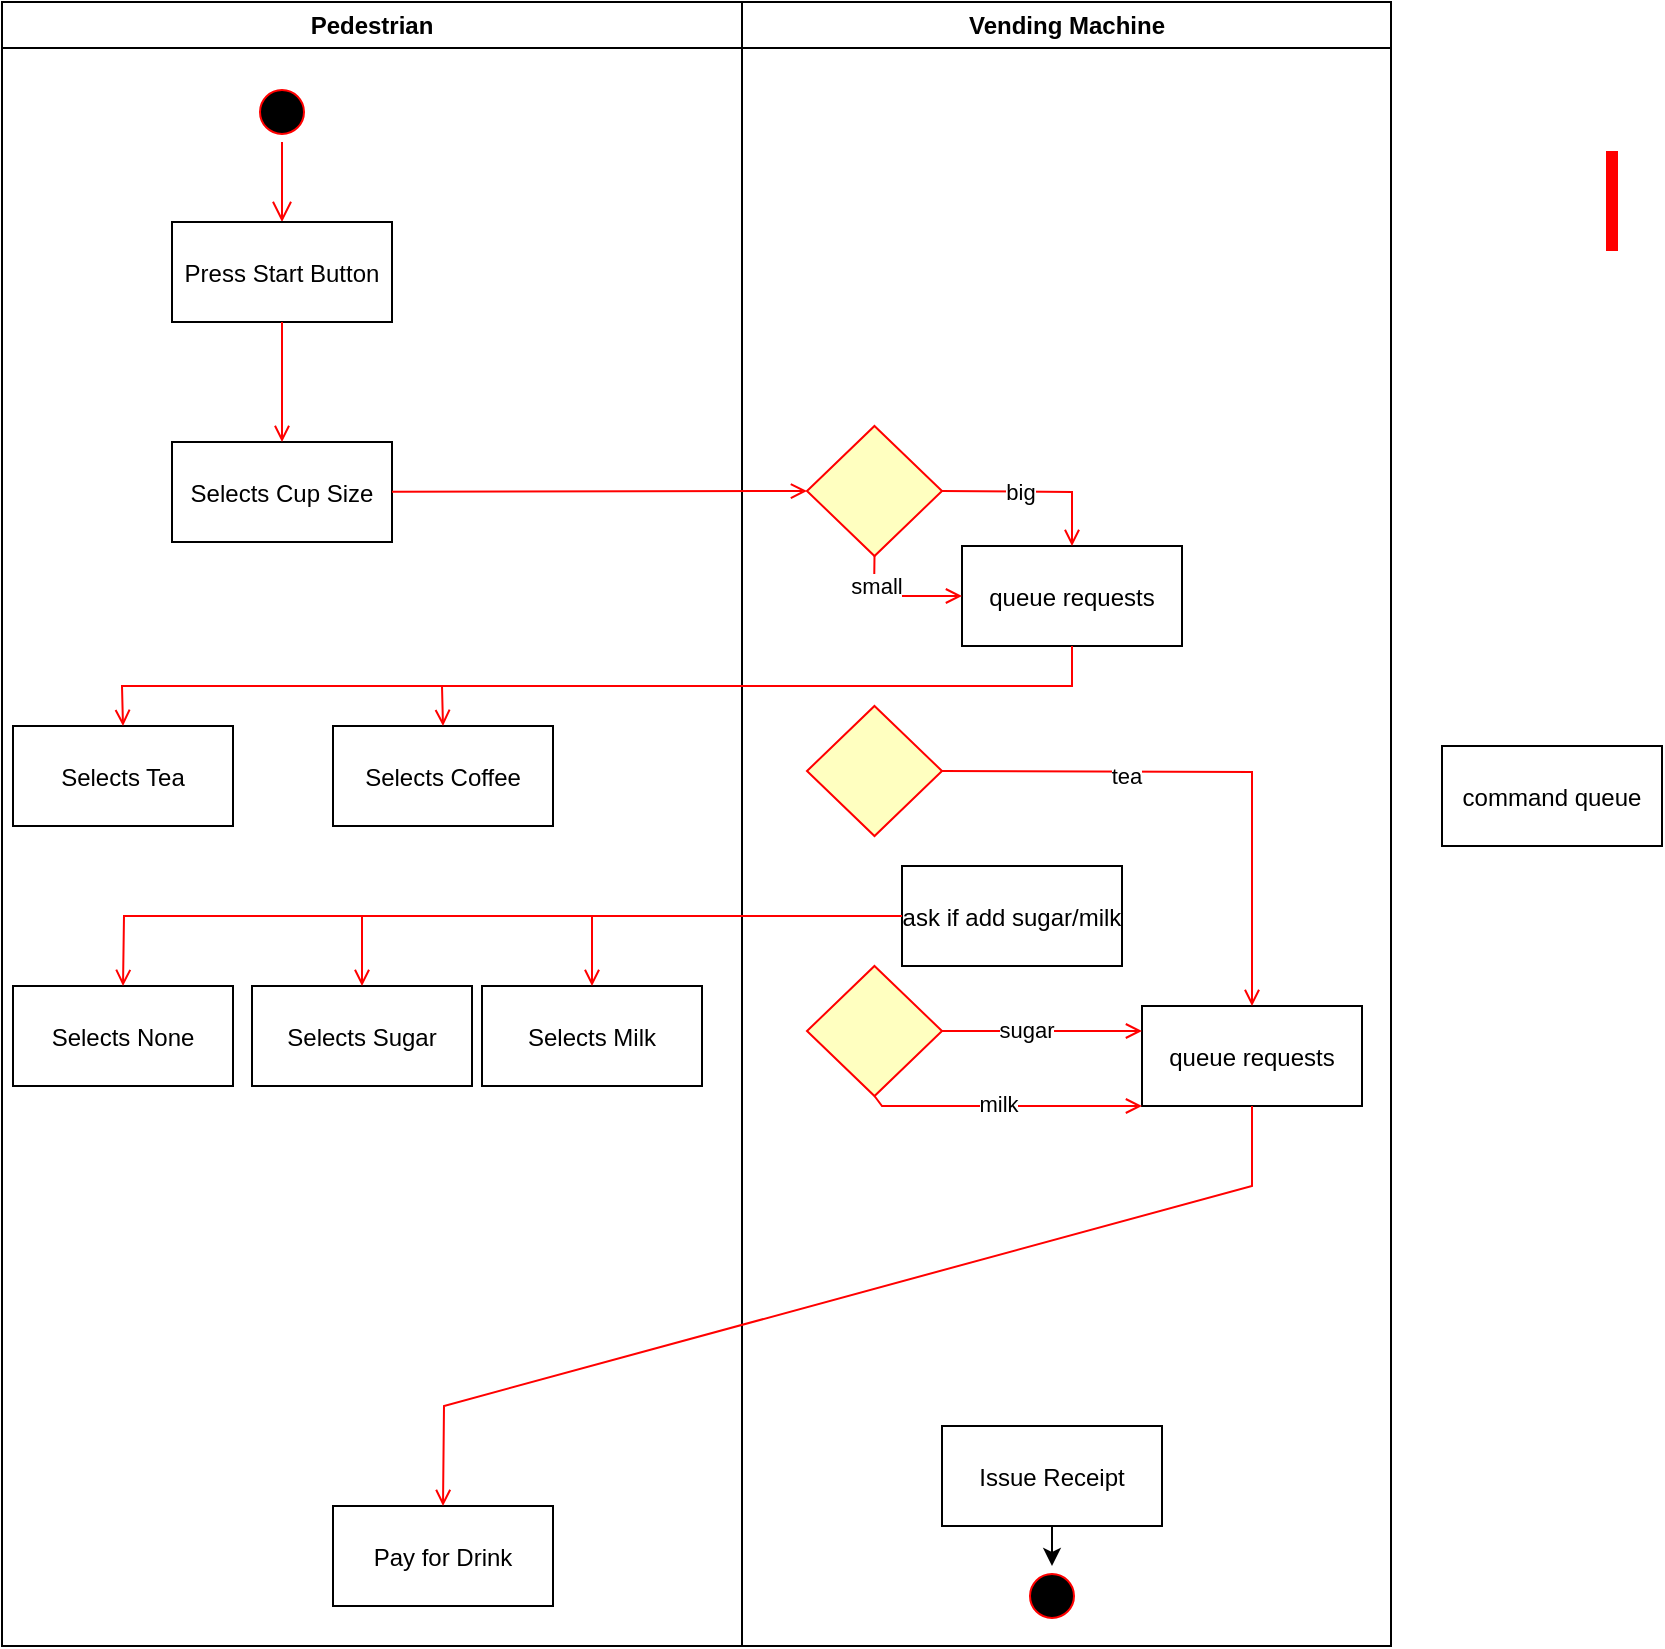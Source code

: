 <mxfile version="22.1.5" type="github">
  <diagram name="Page-1" id="e7e014a7-5840-1c2e-5031-d8a46d1fe8dd">
    <mxGraphModel dx="1050" dy="568" grid="1" gridSize="10" guides="1" tooltips="1" connect="1" arrows="1" fold="1" page="1" pageScale="1" pageWidth="1169" pageHeight="826" background="none" math="0" shadow="0">
      <root>
        <mxCell id="0" />
        <mxCell id="1" parent="0" />
        <mxCell id="2" value="Pedestrian" style="swimlane;whiteSpace=wrap" parent="1" vertex="1">
          <mxGeometry x="160" y="128" width="370" height="822" as="geometry" />
        </mxCell>
        <mxCell id="5" value="" style="ellipse;shape=startState;fillColor=#000000;strokeColor=#ff0000;" parent="2" vertex="1">
          <mxGeometry x="125" y="40" width="30" height="30" as="geometry" />
        </mxCell>
        <mxCell id="6" value="" style="edgeStyle=elbowEdgeStyle;elbow=horizontal;verticalAlign=bottom;endArrow=open;endSize=8;strokeColor=#FF0000;endFill=1;rounded=0" parent="2" target="7" edge="1">
          <mxGeometry x="100" y="40" as="geometry">
            <mxPoint x="140" y="110" as="targetPoint" />
            <mxPoint x="140" y="70" as="sourcePoint" />
          </mxGeometry>
        </mxCell>
        <mxCell id="7" value="Press Start Button" style="" parent="2" vertex="1">
          <mxGeometry x="85" y="110" width="110" height="50" as="geometry" />
        </mxCell>
        <mxCell id="8" value="Selects Cup Size" style="" parent="2" vertex="1">
          <mxGeometry x="85" y="220" width="110" height="50" as="geometry" />
        </mxCell>
        <mxCell id="9" value="" style="endArrow=open;strokeColor=#FF0000;endFill=1;rounded=0" parent="2" source="7" target="8" edge="1">
          <mxGeometry relative="1" as="geometry" />
        </mxCell>
        <mxCell id="X4tOk5pN0bTZF50LvccF-47" value="Selects Tea" style="" vertex="1" parent="2">
          <mxGeometry x="5.5" y="362" width="110" height="50" as="geometry" />
        </mxCell>
        <mxCell id="X4tOk5pN0bTZF50LvccF-48" value="Selects Coffee" style="" vertex="1" parent="2">
          <mxGeometry x="165.5" y="362" width="110" height="50" as="geometry" />
        </mxCell>
        <mxCell id="X4tOk5pN0bTZF50LvccF-52" value="Selects Sugar" style="" vertex="1" parent="2">
          <mxGeometry x="125" y="492" width="110" height="50" as="geometry" />
        </mxCell>
        <mxCell id="X4tOk5pN0bTZF50LvccF-53" value="Selects Milk" style="" vertex="1" parent="2">
          <mxGeometry x="240" y="492" width="110" height="50" as="geometry" />
        </mxCell>
        <mxCell id="X4tOk5pN0bTZF50LvccF-54" value="Pay for Drink" style="" vertex="1" parent="2">
          <mxGeometry x="165.5" y="752" width="110" height="50" as="geometry" />
        </mxCell>
        <mxCell id="X4tOk5pN0bTZF50LvccF-89" value="Selects None" style="" vertex="1" parent="2">
          <mxGeometry x="5.5" y="492" width="110" height="50" as="geometry" />
        </mxCell>
        <mxCell id="3" value="Vending Machine" style="swimlane;whiteSpace=wrap" parent="1" vertex="1">
          <mxGeometry x="530" y="128" width="324.5" height="822" as="geometry" />
        </mxCell>
        <mxCell id="21" value="" style="rhombus;fillColor=#ffffc0;strokeColor=#ff0000;" parent="3" vertex="1">
          <mxGeometry x="32.5" y="212" width="67.5" height="65" as="geometry" />
        </mxCell>
        <mxCell id="X4tOk5pN0bTZF50LvccF-43" value="" style="ellipse;shape=startState;fillColor=#000000;strokeColor=#ff0000;" vertex="1" parent="3">
          <mxGeometry x="140" y="782" width="30" height="30" as="geometry" />
        </mxCell>
        <mxCell id="X4tOk5pN0bTZF50LvccF-44" value="Issue Receipt" style="" vertex="1" parent="3">
          <mxGeometry x="100" y="712" width="110" height="50" as="geometry" />
        </mxCell>
        <mxCell id="X4tOk5pN0bTZF50LvccF-45" value="" style="endArrow=classic;html=1;rounded=0;exitX=0.5;exitY=1;exitDx=0;exitDy=0;entryX=0.5;entryY=0;entryDx=0;entryDy=0;" edge="1" parent="3" source="X4tOk5pN0bTZF50LvccF-44" target="X4tOk5pN0bTZF50LvccF-43">
          <mxGeometry width="50" height="50" relative="1" as="geometry">
            <mxPoint x="-20" y="612" as="sourcePoint" />
            <mxPoint x="30" y="562" as="targetPoint" />
          </mxGeometry>
        </mxCell>
        <mxCell id="X4tOk5pN0bTZF50LvccF-57" value="queue requests" style="" vertex="1" parent="3">
          <mxGeometry x="110" y="272" width="110" height="50" as="geometry" />
        </mxCell>
        <mxCell id="X4tOk5pN0bTZF50LvccF-58" value="" style="endArrow=open;strokeColor=#FF0000;endFill=1;rounded=0;entryX=0.5;entryY=0;entryDx=0;entryDy=0;exitX=1;exitY=0.5;exitDx=0;exitDy=0;" edge="1" parent="3" source="21" target="X4tOk5pN0bTZF50LvccF-57">
          <mxGeometry relative="1" as="geometry">
            <mxPoint x="-165" y="255" as="sourcePoint" />
            <mxPoint x="43" y="255" as="targetPoint" />
            <Array as="points">
              <mxPoint x="165" y="245" />
            </Array>
          </mxGeometry>
        </mxCell>
        <mxCell id="X4tOk5pN0bTZF50LvccF-60" value="big" style="edgeLabel;html=1;align=center;verticalAlign=middle;resizable=0;points=[];" vertex="1" connectable="0" parent="X4tOk5pN0bTZF50LvccF-58">
          <mxGeometry x="-0.188" relative="1" as="geometry">
            <mxPoint x="1" as="offset" />
          </mxGeometry>
        </mxCell>
        <mxCell id="X4tOk5pN0bTZF50LvccF-59" value="" style="endArrow=open;strokeColor=#FF0000;endFill=1;rounded=0;entryX=0;entryY=0.5;entryDx=0;entryDy=0;exitX=0.5;exitY=1;exitDx=0;exitDy=0;" edge="1" parent="3" source="21" target="X4tOk5pN0bTZF50LvccF-57">
          <mxGeometry relative="1" as="geometry">
            <mxPoint x="160" y="255" as="sourcePoint" />
            <mxPoint x="225" y="302" as="targetPoint" />
            <Array as="points">
              <mxPoint x="66" y="297" />
            </Array>
          </mxGeometry>
        </mxCell>
        <mxCell id="X4tOk5pN0bTZF50LvccF-61" value="small" style="edgeLabel;html=1;align=center;verticalAlign=middle;resizable=0;points=[];" vertex="1" connectable="0" parent="X4tOk5pN0bTZF50LvccF-59">
          <mxGeometry x="-0.541" y="1" relative="1" as="geometry">
            <mxPoint as="offset" />
          </mxGeometry>
        </mxCell>
        <mxCell id="X4tOk5pN0bTZF50LvccF-66" value="" style="rhombus;fillColor=#ffffc0;strokeColor=#ff0000;" vertex="1" parent="3">
          <mxGeometry x="32.5" y="352" width="67.5" height="65" as="geometry" />
        </mxCell>
        <mxCell id="X4tOk5pN0bTZF50LvccF-67" value="queue requests" style="" vertex="1" parent="3">
          <mxGeometry x="200" y="502" width="110" height="50" as="geometry" />
        </mxCell>
        <mxCell id="X4tOk5pN0bTZF50LvccF-79" value="" style="rhombus;fillColor=#ffffc0;strokeColor=#ff0000;" vertex="1" parent="3">
          <mxGeometry x="32.5" y="482" width="67.5" height="65" as="geometry" />
        </mxCell>
        <mxCell id="X4tOk5pN0bTZF50LvccF-80" value="" style="endArrow=open;strokeColor=#FF0000;endFill=1;rounded=0;entryX=0.5;entryY=0;entryDx=0;entryDy=0;exitX=1;exitY=0.5;exitDx=0;exitDy=0;" edge="1" parent="3" source="X4tOk5pN0bTZF50LvccF-66" target="X4tOk5pN0bTZF50LvccF-67">
          <mxGeometry relative="1" as="geometry">
            <mxPoint x="-165" y="255" as="sourcePoint" />
            <mxPoint x="43" y="255" as="targetPoint" />
            <Array as="points">
              <mxPoint x="255" y="385" />
            </Array>
          </mxGeometry>
        </mxCell>
        <mxCell id="X4tOk5pN0bTZF50LvccF-81" value="tea" style="edgeLabel;html=1;align=center;verticalAlign=middle;resizable=0;points=[];" vertex="1" connectable="0" parent="X4tOk5pN0bTZF50LvccF-80">
          <mxGeometry x="-0.326" y="-2" relative="1" as="geometry">
            <mxPoint as="offset" />
          </mxGeometry>
        </mxCell>
        <mxCell id="X4tOk5pN0bTZF50LvccF-83" value="" style="endArrow=open;strokeColor=#FF0000;endFill=1;rounded=0;entryX=0;entryY=0.25;entryDx=0;entryDy=0;exitX=1;exitY=0.5;exitDx=0;exitDy=0;" edge="1" parent="3" source="X4tOk5pN0bTZF50LvccF-79" target="X4tOk5pN0bTZF50LvccF-67">
          <mxGeometry relative="1" as="geometry">
            <mxPoint x="30" y="472" as="sourcePoint" />
            <mxPoint x="238" y="472" as="targetPoint" />
          </mxGeometry>
        </mxCell>
        <mxCell id="X4tOk5pN0bTZF50LvccF-86" value="sugar" style="edgeLabel;html=1;align=center;verticalAlign=middle;resizable=0;points=[];" vertex="1" connectable="0" parent="X4tOk5pN0bTZF50LvccF-83">
          <mxGeometry x="-0.169" y="1" relative="1" as="geometry">
            <mxPoint as="offset" />
          </mxGeometry>
        </mxCell>
        <mxCell id="X4tOk5pN0bTZF50LvccF-85" value="" style="endArrow=open;strokeColor=#FF0000;endFill=1;rounded=0;entryX=0;entryY=1;entryDx=0;entryDy=0;exitX=0.5;exitY=1;exitDx=0;exitDy=0;" edge="1" parent="3" source="X4tOk5pN0bTZF50LvccF-79" target="X4tOk5pN0bTZF50LvccF-67">
          <mxGeometry relative="1" as="geometry">
            <mxPoint x="110" y="530" as="sourcePoint" />
            <mxPoint x="210" y="537" as="targetPoint" />
            <Array as="points">
              <mxPoint x="70" y="552" />
            </Array>
          </mxGeometry>
        </mxCell>
        <mxCell id="X4tOk5pN0bTZF50LvccF-87" value="milk" style="edgeLabel;html=1;align=center;verticalAlign=middle;resizable=0;points=[];" vertex="1" connectable="0" parent="X4tOk5pN0bTZF50LvccF-85">
          <mxGeometry x="-0.068" y="1" relative="1" as="geometry">
            <mxPoint as="offset" />
          </mxGeometry>
        </mxCell>
        <mxCell id="X4tOk5pN0bTZF50LvccF-88" value="ask if add sugar/milk" style="" vertex="1" parent="3">
          <mxGeometry x="80" y="432" width="110" height="50" as="geometry" />
        </mxCell>
        <mxCell id="25" value="" style="shape=line;strokeWidth=6;strokeColor=#ff0000;rotation=90" parent="1" vertex="1">
          <mxGeometry x="940" y="220" width="50" height="15" as="geometry" />
        </mxCell>
        <mxCell id="18" value="command queue" style="" parent="1" vertex="1">
          <mxGeometry x="880" y="500" width="110" height="50" as="geometry" />
        </mxCell>
        <mxCell id="11" value="" style="endArrow=open;strokeColor=#FF0000;endFill=1;rounded=0;entryX=0;entryY=0.5;entryDx=0;entryDy=0;" parent="1" source="8" target="21" edge="1">
          <mxGeometry relative="1" as="geometry">
            <mxPoint x="475.5" y="373" as="targetPoint" />
          </mxGeometry>
        </mxCell>
        <mxCell id="X4tOk5pN0bTZF50LvccF-62" value="" style="endArrow=open;strokeColor=#FF0000;endFill=1;rounded=0;entryX=0.5;entryY=0;entryDx=0;entryDy=0;exitX=0.5;exitY=1;exitDx=0;exitDy=0;" edge="1" parent="1" source="X4tOk5pN0bTZF50LvccF-57" target="X4tOk5pN0bTZF50LvccF-48">
          <mxGeometry relative="1" as="geometry">
            <mxPoint x="365" y="383" as="sourcePoint" />
            <mxPoint x="573" y="383" as="targetPoint" />
            <Array as="points">
              <mxPoint x="695" y="470" />
              <mxPoint x="380" y="470" />
            </Array>
          </mxGeometry>
        </mxCell>
        <mxCell id="X4tOk5pN0bTZF50LvccF-64" value="" style="endArrow=open;strokeColor=#FF0000;endFill=1;rounded=0;entryX=0.5;entryY=0;entryDx=0;entryDy=0;exitX=0.5;exitY=1;exitDx=0;exitDy=0;" edge="1" parent="1" source="X4tOk5pN0bTZF50LvccF-57" target="X4tOk5pN0bTZF50LvccF-47">
          <mxGeometry relative="1" as="geometry">
            <mxPoint x="715" y="470" as="sourcePoint" />
            <mxPoint x="401" y="510" as="targetPoint" />
            <Array as="points">
              <mxPoint x="695" y="470" />
              <mxPoint x="220" y="470" />
            </Array>
          </mxGeometry>
        </mxCell>
        <mxCell id="X4tOk5pN0bTZF50LvccF-82" value="" style="endArrow=open;strokeColor=#FF0000;endFill=1;rounded=0;entryX=0.5;entryY=0;entryDx=0;entryDy=0;exitX=0.5;exitY=1;exitDx=0;exitDy=0;" edge="1" parent="1" source="X4tOk5pN0bTZF50LvccF-67" target="X4tOk5pN0bTZF50LvccF-54">
          <mxGeometry relative="1" as="geometry">
            <mxPoint x="375" y="393" as="sourcePoint" />
            <mxPoint x="583" y="393" as="targetPoint" />
            <Array as="points">
              <mxPoint x="785" y="720" />
              <mxPoint x="381" y="830" />
            </Array>
          </mxGeometry>
        </mxCell>
        <mxCell id="X4tOk5pN0bTZF50LvccF-90" value="" style="endArrow=open;strokeColor=#FF0000;endFill=1;rounded=0;entryX=0.5;entryY=0;entryDx=0;entryDy=0;exitX=0;exitY=0.5;exitDx=0;exitDy=0;" edge="1" parent="1" source="X4tOk5pN0bTZF50LvccF-88" target="X4tOk5pN0bTZF50LvccF-89">
          <mxGeometry relative="1" as="geometry">
            <mxPoint x="655" y="560" as="sourcePoint" />
            <mxPoint x="181" y="600" as="targetPoint" />
            <Array as="points">
              <mxPoint x="221" y="585" />
            </Array>
          </mxGeometry>
        </mxCell>
        <mxCell id="X4tOk5pN0bTZF50LvccF-91" value="" style="endArrow=open;strokeColor=#FF0000;endFill=1;rounded=0;entryX=0.5;entryY=0;entryDx=0;entryDy=0;exitX=0;exitY=0.5;exitDx=0;exitDy=0;" edge="1" parent="1" source="X4tOk5pN0bTZF50LvccF-88" target="X4tOk5pN0bTZF50LvccF-52">
          <mxGeometry relative="1" as="geometry">
            <mxPoint x="620" y="595" as="sourcePoint" />
            <mxPoint x="231" y="630" as="targetPoint" />
            <Array as="points">
              <mxPoint x="340" y="585" />
            </Array>
          </mxGeometry>
        </mxCell>
        <mxCell id="X4tOk5pN0bTZF50LvccF-92" value="" style="endArrow=open;strokeColor=#FF0000;endFill=1;rounded=0;entryX=0.5;entryY=0;entryDx=0;entryDy=0;exitX=0;exitY=0.5;exitDx=0;exitDy=0;" edge="1" parent="1" source="X4tOk5pN0bTZF50LvccF-88" target="X4tOk5pN0bTZF50LvccF-53">
          <mxGeometry relative="1" as="geometry">
            <mxPoint x="620" y="595" as="sourcePoint" />
            <mxPoint x="350" y="630" as="targetPoint" />
            <Array as="points">
              <mxPoint x="455" y="585" />
            </Array>
          </mxGeometry>
        </mxCell>
      </root>
    </mxGraphModel>
  </diagram>
</mxfile>
